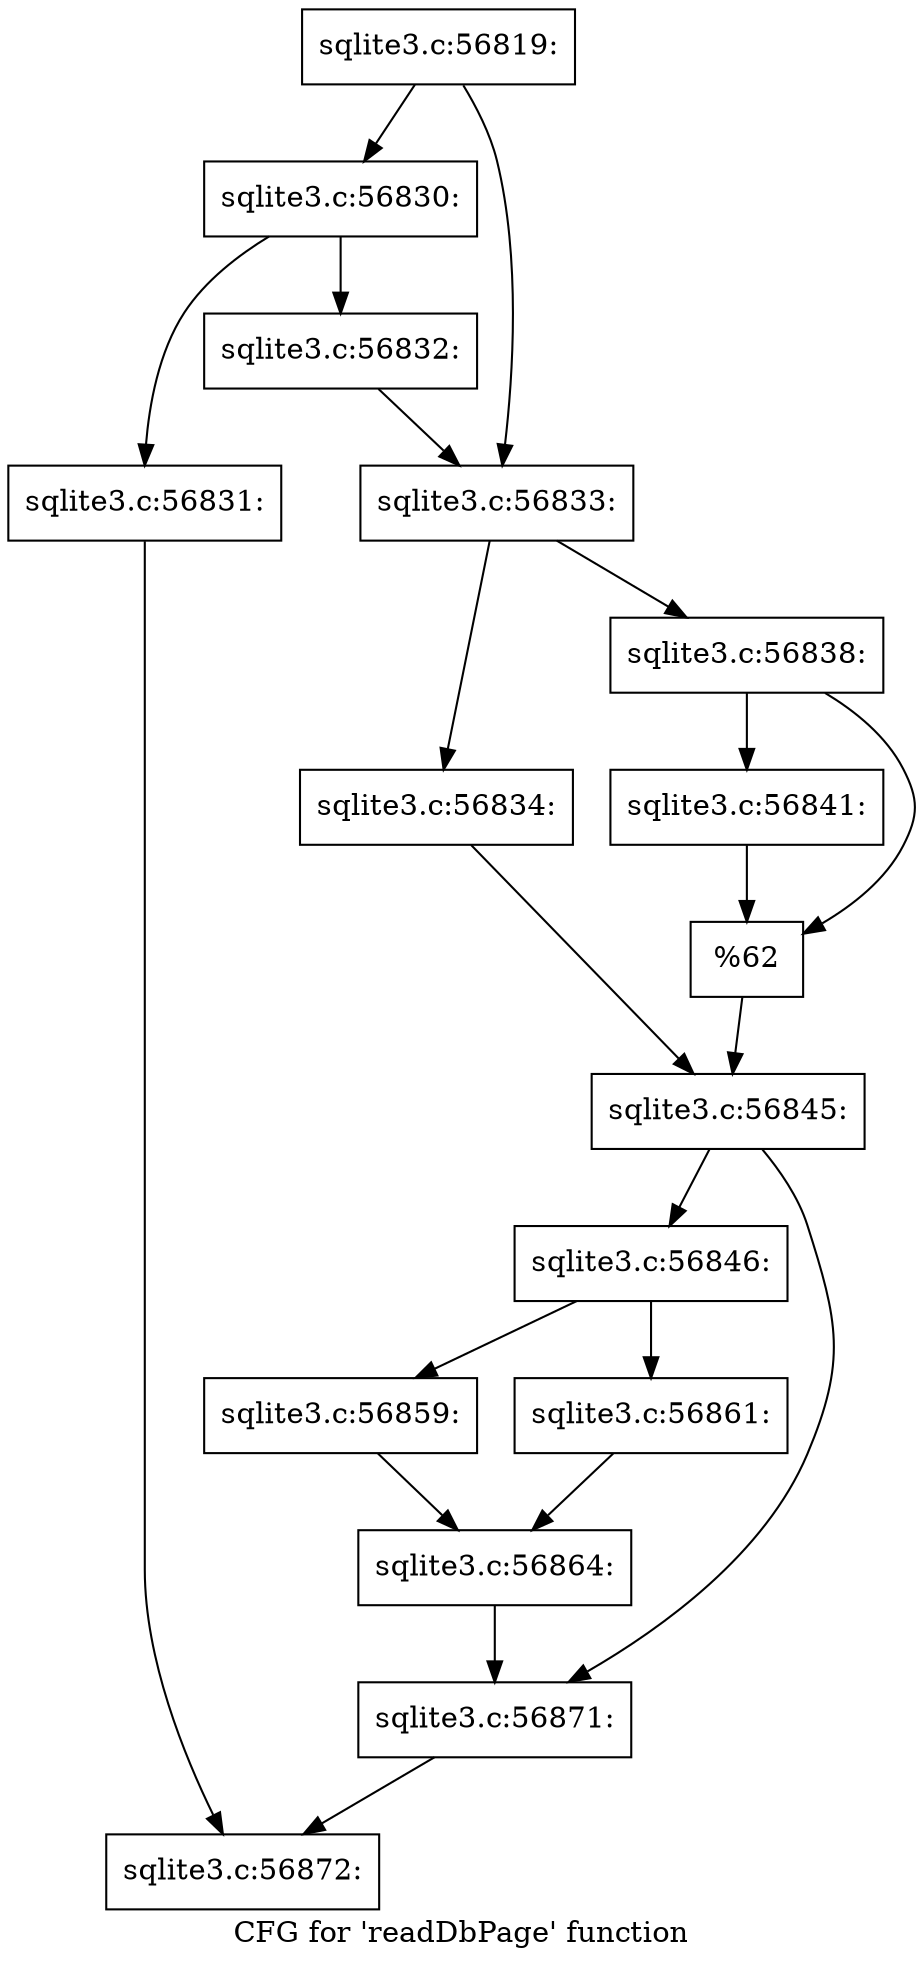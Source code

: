 digraph "CFG for 'readDbPage' function" {
	label="CFG for 'readDbPage' function";

	Node0x55c0f74ed880 [shape=record,label="{sqlite3.c:56819:}"];
	Node0x55c0f74ed880 -> Node0x55c0f74fd9a0;
	Node0x55c0f74ed880 -> Node0x55c0f74fd9f0;
	Node0x55c0f74fd9a0 [shape=record,label="{sqlite3.c:56830:}"];
	Node0x55c0f74fd9a0 -> Node0x55c0f74fe4c0;
	Node0x55c0f74fd9a0 -> Node0x55c0f74fe510;
	Node0x55c0f74fe4c0 [shape=record,label="{sqlite3.c:56831:}"];
	Node0x55c0f74fe4c0 -> Node0x55c0f74eda00;
	Node0x55c0f74fe510 [shape=record,label="{sqlite3.c:56832:}"];
	Node0x55c0f74fe510 -> Node0x55c0f74fd9f0;
	Node0x55c0f74fd9f0 [shape=record,label="{sqlite3.c:56833:}"];
	Node0x55c0f74fd9f0 -> Node0x55c0f74fea80;
	Node0x55c0f74fd9f0 -> Node0x55c0f74feb20;
	Node0x55c0f74fea80 [shape=record,label="{sqlite3.c:56834:}"];
	Node0x55c0f74fea80 -> Node0x55c0f74fead0;
	Node0x55c0f74feb20 [shape=record,label="{sqlite3.c:56838:}"];
	Node0x55c0f74feb20 -> Node0x55c0f74ff5b0;
	Node0x55c0f74feb20 -> Node0x55c0f7500d90;
	Node0x55c0f74ff5b0 [shape=record,label="{sqlite3.c:56841:}"];
	Node0x55c0f74ff5b0 -> Node0x55c0f7500d90;
	Node0x55c0f7500d90 [shape=record,label="{%62}"];
	Node0x55c0f7500d90 -> Node0x55c0f74fead0;
	Node0x55c0f74fead0 [shape=record,label="{sqlite3.c:56845:}"];
	Node0x55c0f74fead0 -> Node0x55c0f7501420;
	Node0x55c0f74fead0 -> Node0x55c0f7501470;
	Node0x55c0f7501420 [shape=record,label="{sqlite3.c:56846:}"];
	Node0x55c0f7501420 -> Node0x55c0f75019e0;
	Node0x55c0f7501420 -> Node0x55c0f7501a80;
	Node0x55c0f75019e0 [shape=record,label="{sqlite3.c:56859:}"];
	Node0x55c0f75019e0 -> Node0x55c0f7501a30;
	Node0x55c0f7501a80 [shape=record,label="{sqlite3.c:56861:}"];
	Node0x55c0f7501a80 -> Node0x55c0f7501a30;
	Node0x55c0f7501a30 [shape=record,label="{sqlite3.c:56864:}"];
	Node0x55c0f7501a30 -> Node0x55c0f7501470;
	Node0x55c0f7501470 [shape=record,label="{sqlite3.c:56871:}"];
	Node0x55c0f7501470 -> Node0x55c0f74eda00;
	Node0x55c0f74eda00 [shape=record,label="{sqlite3.c:56872:}"];
}
